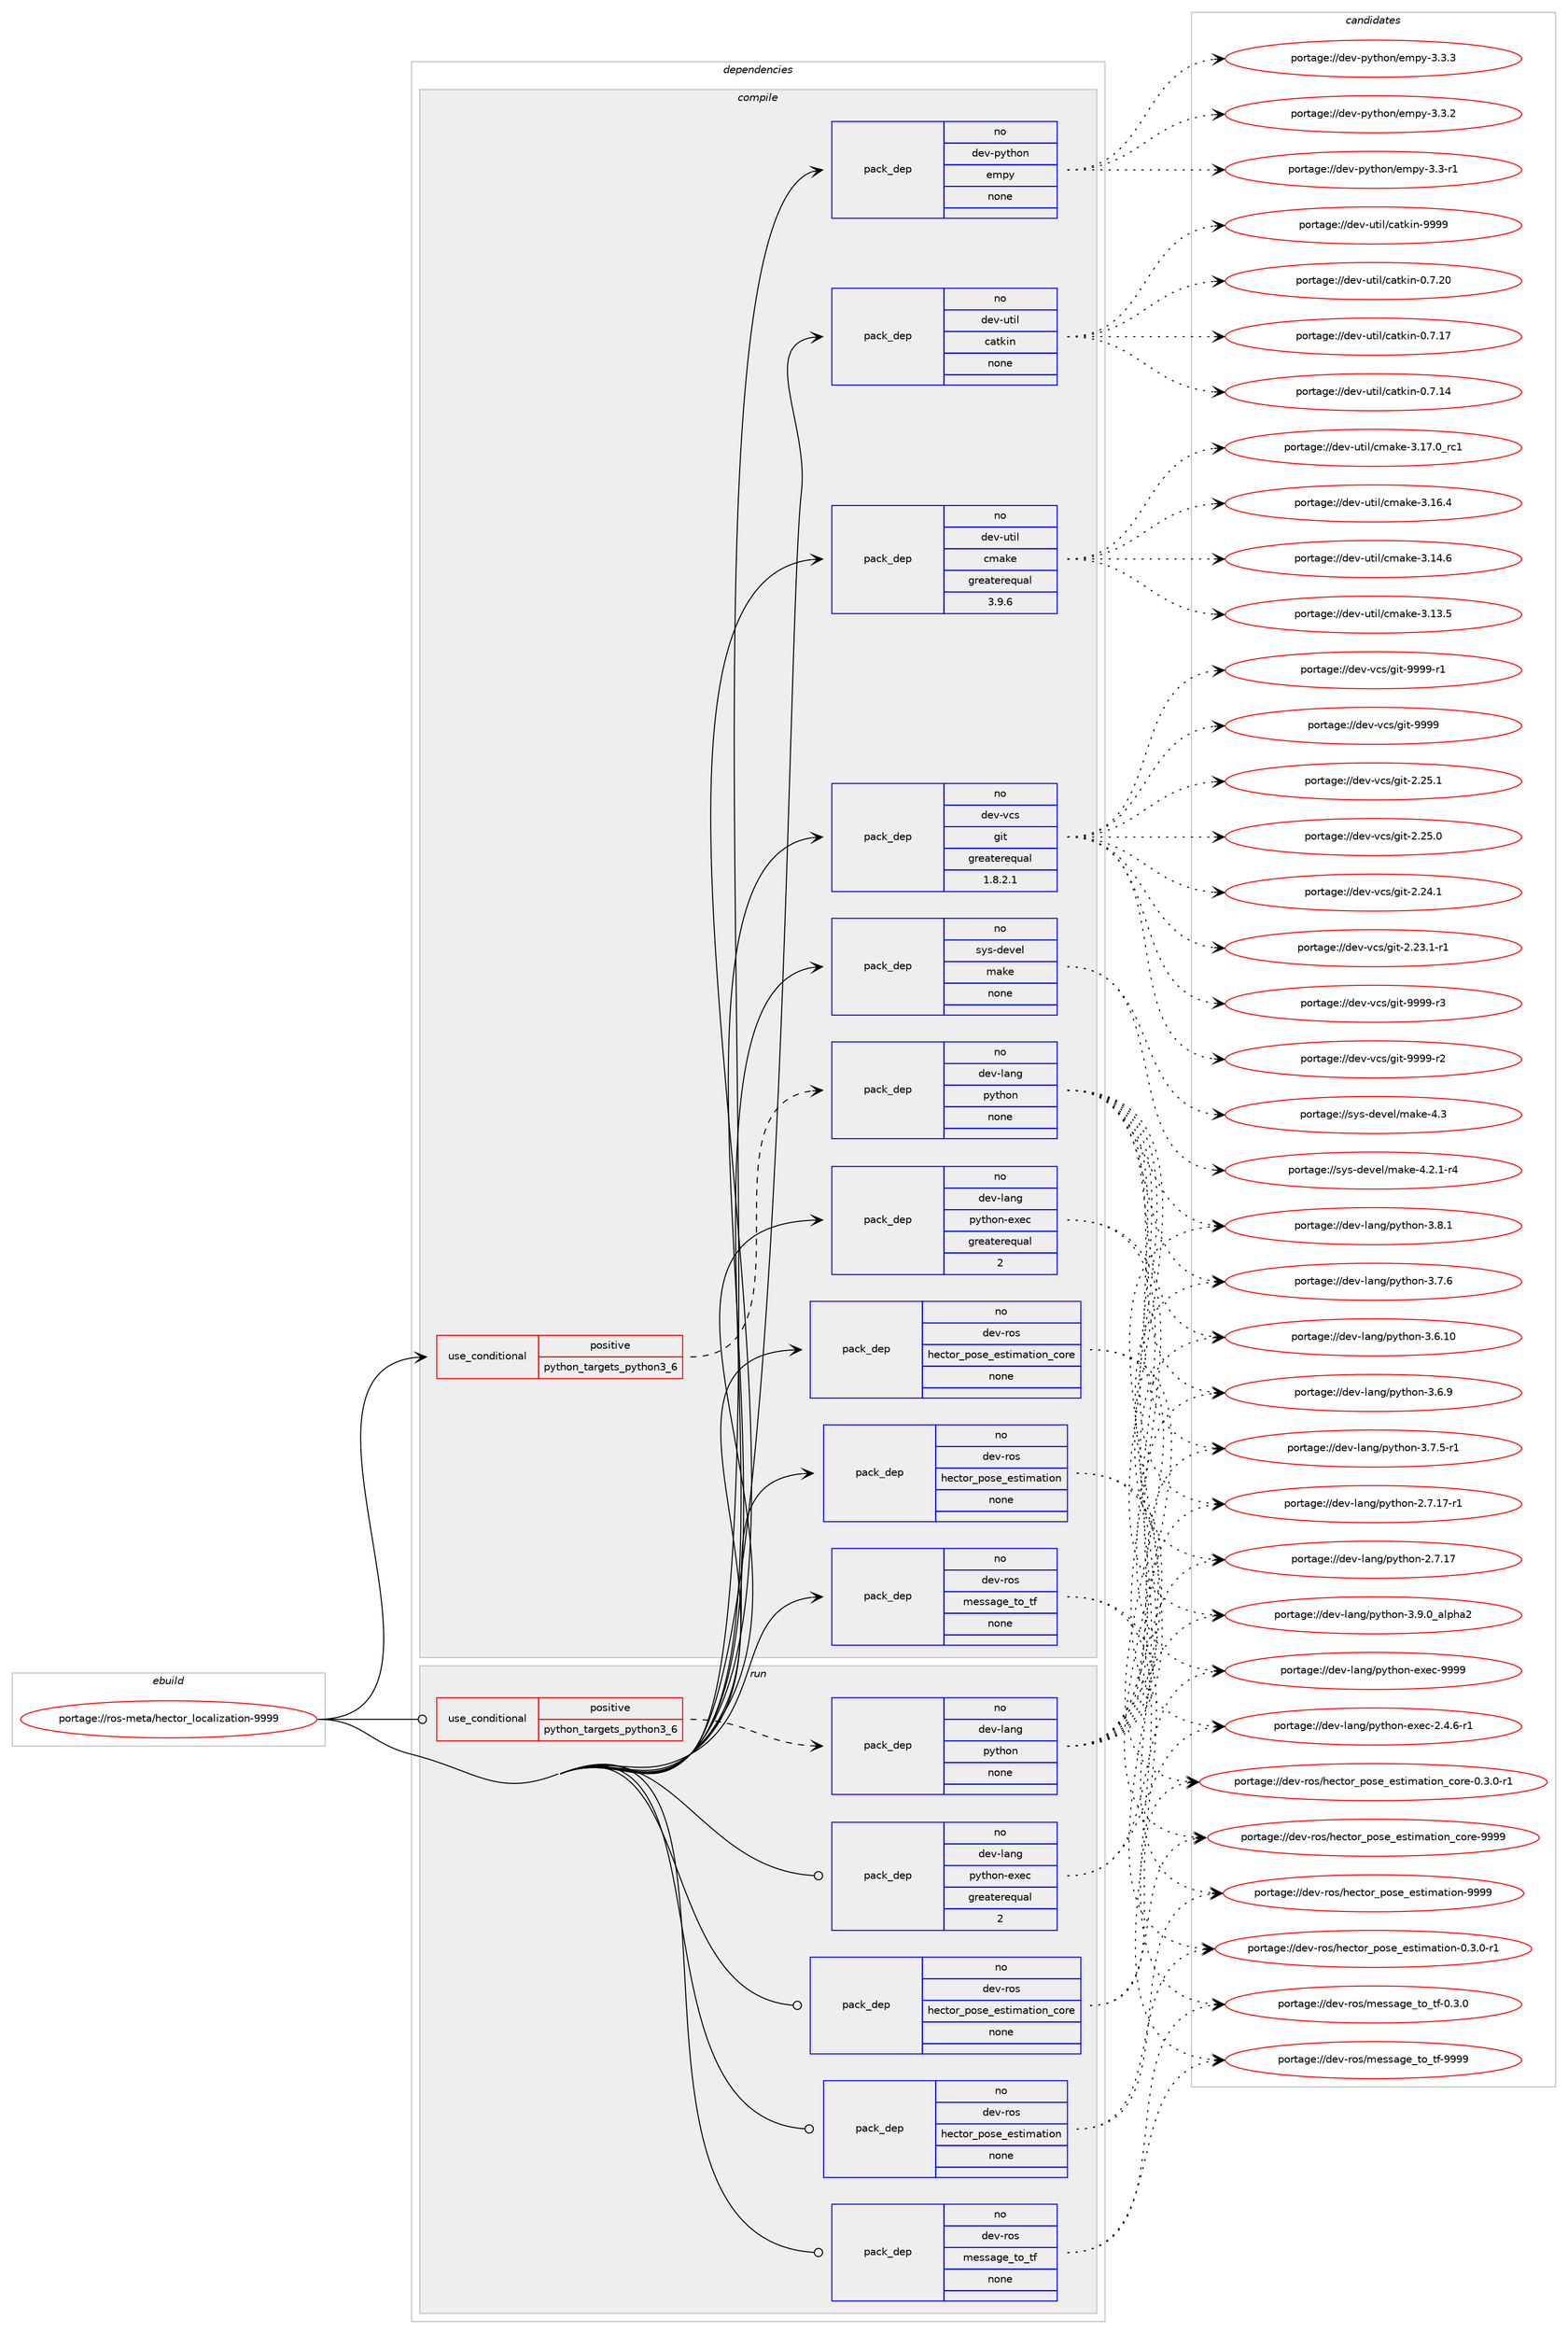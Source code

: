 digraph prolog {

# *************
# Graph options
# *************

newrank=true;
concentrate=true;
compound=true;
graph [rankdir=LR,fontname=Helvetica,fontsize=10,ranksep=1.5];#, ranksep=2.5, nodesep=0.2];
edge  [arrowhead=vee];
node  [fontname=Helvetica,fontsize=10];

# **********
# The ebuild
# **********

subgraph cluster_leftcol {
color=gray;
rank=same;
label=<<i>ebuild</i>>;
id [label="portage://ros-meta/hector_localization-9999", color=red, width=4, href="../ros-meta/hector_localization-9999.svg"];
}

# ****************
# The dependencies
# ****************

subgraph cluster_midcol {
color=gray;
label=<<i>dependencies</i>>;
subgraph cluster_compile {
fillcolor="#eeeeee";
style=filled;
label=<<i>compile</i>>;
subgraph cond13173 {
dependency66330 [label=<<TABLE BORDER="0" CELLBORDER="1" CELLSPACING="0" CELLPADDING="4"><TR><TD ROWSPAN="3" CELLPADDING="10">use_conditional</TD></TR><TR><TD>positive</TD></TR><TR><TD>python_targets_python3_6</TD></TR></TABLE>>, shape=none, color=red];
subgraph pack51811 {
dependency66331 [label=<<TABLE BORDER="0" CELLBORDER="1" CELLSPACING="0" CELLPADDING="4" WIDTH="220"><TR><TD ROWSPAN="6" CELLPADDING="30">pack_dep</TD></TR><TR><TD WIDTH="110">no</TD></TR><TR><TD>dev-lang</TD></TR><TR><TD>python</TD></TR><TR><TD>none</TD></TR><TR><TD></TD></TR></TABLE>>, shape=none, color=blue];
}
dependency66330:e -> dependency66331:w [weight=20,style="dashed",arrowhead="vee"];
}
id:e -> dependency66330:w [weight=20,style="solid",arrowhead="vee"];
subgraph pack51812 {
dependency66332 [label=<<TABLE BORDER="0" CELLBORDER="1" CELLSPACING="0" CELLPADDING="4" WIDTH="220"><TR><TD ROWSPAN="6" CELLPADDING="30">pack_dep</TD></TR><TR><TD WIDTH="110">no</TD></TR><TR><TD>dev-lang</TD></TR><TR><TD>python-exec</TD></TR><TR><TD>greaterequal</TD></TR><TR><TD>2</TD></TR></TABLE>>, shape=none, color=blue];
}
id:e -> dependency66332:w [weight=20,style="solid",arrowhead="vee"];
subgraph pack51813 {
dependency66333 [label=<<TABLE BORDER="0" CELLBORDER="1" CELLSPACING="0" CELLPADDING="4" WIDTH="220"><TR><TD ROWSPAN="6" CELLPADDING="30">pack_dep</TD></TR><TR><TD WIDTH="110">no</TD></TR><TR><TD>dev-python</TD></TR><TR><TD>empy</TD></TR><TR><TD>none</TD></TR><TR><TD></TD></TR></TABLE>>, shape=none, color=blue];
}
id:e -> dependency66333:w [weight=20,style="solid",arrowhead="vee"];
subgraph pack51814 {
dependency66334 [label=<<TABLE BORDER="0" CELLBORDER="1" CELLSPACING="0" CELLPADDING="4" WIDTH="220"><TR><TD ROWSPAN="6" CELLPADDING="30">pack_dep</TD></TR><TR><TD WIDTH="110">no</TD></TR><TR><TD>dev-ros</TD></TR><TR><TD>hector_pose_estimation</TD></TR><TR><TD>none</TD></TR><TR><TD></TD></TR></TABLE>>, shape=none, color=blue];
}
id:e -> dependency66334:w [weight=20,style="solid",arrowhead="vee"];
subgraph pack51815 {
dependency66335 [label=<<TABLE BORDER="0" CELLBORDER="1" CELLSPACING="0" CELLPADDING="4" WIDTH="220"><TR><TD ROWSPAN="6" CELLPADDING="30">pack_dep</TD></TR><TR><TD WIDTH="110">no</TD></TR><TR><TD>dev-ros</TD></TR><TR><TD>hector_pose_estimation_core</TD></TR><TR><TD>none</TD></TR><TR><TD></TD></TR></TABLE>>, shape=none, color=blue];
}
id:e -> dependency66335:w [weight=20,style="solid",arrowhead="vee"];
subgraph pack51816 {
dependency66336 [label=<<TABLE BORDER="0" CELLBORDER="1" CELLSPACING="0" CELLPADDING="4" WIDTH="220"><TR><TD ROWSPAN="6" CELLPADDING="30">pack_dep</TD></TR><TR><TD WIDTH="110">no</TD></TR><TR><TD>dev-ros</TD></TR><TR><TD>message_to_tf</TD></TR><TR><TD>none</TD></TR><TR><TD></TD></TR></TABLE>>, shape=none, color=blue];
}
id:e -> dependency66336:w [weight=20,style="solid",arrowhead="vee"];
subgraph pack51817 {
dependency66337 [label=<<TABLE BORDER="0" CELLBORDER="1" CELLSPACING="0" CELLPADDING="4" WIDTH="220"><TR><TD ROWSPAN="6" CELLPADDING="30">pack_dep</TD></TR><TR><TD WIDTH="110">no</TD></TR><TR><TD>dev-util</TD></TR><TR><TD>catkin</TD></TR><TR><TD>none</TD></TR><TR><TD></TD></TR></TABLE>>, shape=none, color=blue];
}
id:e -> dependency66337:w [weight=20,style="solid",arrowhead="vee"];
subgraph pack51818 {
dependency66338 [label=<<TABLE BORDER="0" CELLBORDER="1" CELLSPACING="0" CELLPADDING="4" WIDTH="220"><TR><TD ROWSPAN="6" CELLPADDING="30">pack_dep</TD></TR><TR><TD WIDTH="110">no</TD></TR><TR><TD>dev-util</TD></TR><TR><TD>cmake</TD></TR><TR><TD>greaterequal</TD></TR><TR><TD>3.9.6</TD></TR></TABLE>>, shape=none, color=blue];
}
id:e -> dependency66338:w [weight=20,style="solid",arrowhead="vee"];
subgraph pack51819 {
dependency66339 [label=<<TABLE BORDER="0" CELLBORDER="1" CELLSPACING="0" CELLPADDING="4" WIDTH="220"><TR><TD ROWSPAN="6" CELLPADDING="30">pack_dep</TD></TR><TR><TD WIDTH="110">no</TD></TR><TR><TD>dev-vcs</TD></TR><TR><TD>git</TD></TR><TR><TD>greaterequal</TD></TR><TR><TD>1.8.2.1</TD></TR></TABLE>>, shape=none, color=blue];
}
id:e -> dependency66339:w [weight=20,style="solid",arrowhead="vee"];
subgraph pack51820 {
dependency66340 [label=<<TABLE BORDER="0" CELLBORDER="1" CELLSPACING="0" CELLPADDING="4" WIDTH="220"><TR><TD ROWSPAN="6" CELLPADDING="30">pack_dep</TD></TR><TR><TD WIDTH="110">no</TD></TR><TR><TD>sys-devel</TD></TR><TR><TD>make</TD></TR><TR><TD>none</TD></TR><TR><TD></TD></TR></TABLE>>, shape=none, color=blue];
}
id:e -> dependency66340:w [weight=20,style="solid",arrowhead="vee"];
}
subgraph cluster_compileandrun {
fillcolor="#eeeeee";
style=filled;
label=<<i>compile and run</i>>;
}
subgraph cluster_run {
fillcolor="#eeeeee";
style=filled;
label=<<i>run</i>>;
subgraph cond13174 {
dependency66341 [label=<<TABLE BORDER="0" CELLBORDER="1" CELLSPACING="0" CELLPADDING="4"><TR><TD ROWSPAN="3" CELLPADDING="10">use_conditional</TD></TR><TR><TD>positive</TD></TR><TR><TD>python_targets_python3_6</TD></TR></TABLE>>, shape=none, color=red];
subgraph pack51821 {
dependency66342 [label=<<TABLE BORDER="0" CELLBORDER="1" CELLSPACING="0" CELLPADDING="4" WIDTH="220"><TR><TD ROWSPAN="6" CELLPADDING="30">pack_dep</TD></TR><TR><TD WIDTH="110">no</TD></TR><TR><TD>dev-lang</TD></TR><TR><TD>python</TD></TR><TR><TD>none</TD></TR><TR><TD></TD></TR></TABLE>>, shape=none, color=blue];
}
dependency66341:e -> dependency66342:w [weight=20,style="dashed",arrowhead="vee"];
}
id:e -> dependency66341:w [weight=20,style="solid",arrowhead="odot"];
subgraph pack51822 {
dependency66343 [label=<<TABLE BORDER="0" CELLBORDER="1" CELLSPACING="0" CELLPADDING="4" WIDTH="220"><TR><TD ROWSPAN="6" CELLPADDING="30">pack_dep</TD></TR><TR><TD WIDTH="110">no</TD></TR><TR><TD>dev-lang</TD></TR><TR><TD>python-exec</TD></TR><TR><TD>greaterequal</TD></TR><TR><TD>2</TD></TR></TABLE>>, shape=none, color=blue];
}
id:e -> dependency66343:w [weight=20,style="solid",arrowhead="odot"];
subgraph pack51823 {
dependency66344 [label=<<TABLE BORDER="0" CELLBORDER="1" CELLSPACING="0" CELLPADDING="4" WIDTH="220"><TR><TD ROWSPAN="6" CELLPADDING="30">pack_dep</TD></TR><TR><TD WIDTH="110">no</TD></TR><TR><TD>dev-ros</TD></TR><TR><TD>hector_pose_estimation</TD></TR><TR><TD>none</TD></TR><TR><TD></TD></TR></TABLE>>, shape=none, color=blue];
}
id:e -> dependency66344:w [weight=20,style="solid",arrowhead="odot"];
subgraph pack51824 {
dependency66345 [label=<<TABLE BORDER="0" CELLBORDER="1" CELLSPACING="0" CELLPADDING="4" WIDTH="220"><TR><TD ROWSPAN="6" CELLPADDING="30">pack_dep</TD></TR><TR><TD WIDTH="110">no</TD></TR><TR><TD>dev-ros</TD></TR><TR><TD>hector_pose_estimation_core</TD></TR><TR><TD>none</TD></TR><TR><TD></TD></TR></TABLE>>, shape=none, color=blue];
}
id:e -> dependency66345:w [weight=20,style="solid",arrowhead="odot"];
subgraph pack51825 {
dependency66346 [label=<<TABLE BORDER="0" CELLBORDER="1" CELLSPACING="0" CELLPADDING="4" WIDTH="220"><TR><TD ROWSPAN="6" CELLPADDING="30">pack_dep</TD></TR><TR><TD WIDTH="110">no</TD></TR><TR><TD>dev-ros</TD></TR><TR><TD>message_to_tf</TD></TR><TR><TD>none</TD></TR><TR><TD></TD></TR></TABLE>>, shape=none, color=blue];
}
id:e -> dependency66346:w [weight=20,style="solid",arrowhead="odot"];
}
}

# **************
# The candidates
# **************

subgraph cluster_choices {
rank=same;
color=gray;
label=<<i>candidates</i>>;

subgraph choice51811 {
color=black;
nodesep=1;
choice10010111845108971101034711212111610411111045514657464895971081121049750 [label="portage://dev-lang/python-3.9.0_alpha2", color=red, width=4,href="../dev-lang/python-3.9.0_alpha2.svg"];
choice100101118451089711010347112121116104111110455146564649 [label="portage://dev-lang/python-3.8.1", color=red, width=4,href="../dev-lang/python-3.8.1.svg"];
choice100101118451089711010347112121116104111110455146554654 [label="portage://dev-lang/python-3.7.6", color=red, width=4,href="../dev-lang/python-3.7.6.svg"];
choice1001011184510897110103471121211161041111104551465546534511449 [label="portage://dev-lang/python-3.7.5-r1", color=red, width=4,href="../dev-lang/python-3.7.5-r1.svg"];
choice100101118451089711010347112121116104111110455146544657 [label="portage://dev-lang/python-3.6.9", color=red, width=4,href="../dev-lang/python-3.6.9.svg"];
choice10010111845108971101034711212111610411111045514654464948 [label="portage://dev-lang/python-3.6.10", color=red, width=4,href="../dev-lang/python-3.6.10.svg"];
choice100101118451089711010347112121116104111110455046554649554511449 [label="portage://dev-lang/python-2.7.17-r1", color=red, width=4,href="../dev-lang/python-2.7.17-r1.svg"];
choice10010111845108971101034711212111610411111045504655464955 [label="portage://dev-lang/python-2.7.17", color=red, width=4,href="../dev-lang/python-2.7.17.svg"];
dependency66331:e -> choice10010111845108971101034711212111610411111045514657464895971081121049750:w [style=dotted,weight="100"];
dependency66331:e -> choice100101118451089711010347112121116104111110455146564649:w [style=dotted,weight="100"];
dependency66331:e -> choice100101118451089711010347112121116104111110455146554654:w [style=dotted,weight="100"];
dependency66331:e -> choice1001011184510897110103471121211161041111104551465546534511449:w [style=dotted,weight="100"];
dependency66331:e -> choice100101118451089711010347112121116104111110455146544657:w [style=dotted,weight="100"];
dependency66331:e -> choice10010111845108971101034711212111610411111045514654464948:w [style=dotted,weight="100"];
dependency66331:e -> choice100101118451089711010347112121116104111110455046554649554511449:w [style=dotted,weight="100"];
dependency66331:e -> choice10010111845108971101034711212111610411111045504655464955:w [style=dotted,weight="100"];
}
subgraph choice51812 {
color=black;
nodesep=1;
choice10010111845108971101034711212111610411111045101120101994557575757 [label="portage://dev-lang/python-exec-9999", color=red, width=4,href="../dev-lang/python-exec-9999.svg"];
choice10010111845108971101034711212111610411111045101120101994550465246544511449 [label="portage://dev-lang/python-exec-2.4.6-r1", color=red, width=4,href="../dev-lang/python-exec-2.4.6-r1.svg"];
dependency66332:e -> choice10010111845108971101034711212111610411111045101120101994557575757:w [style=dotted,weight="100"];
dependency66332:e -> choice10010111845108971101034711212111610411111045101120101994550465246544511449:w [style=dotted,weight="100"];
}
subgraph choice51813 {
color=black;
nodesep=1;
choice1001011184511212111610411111047101109112121455146514651 [label="portage://dev-python/empy-3.3.3", color=red, width=4,href="../dev-python/empy-3.3.3.svg"];
choice1001011184511212111610411111047101109112121455146514650 [label="portage://dev-python/empy-3.3.2", color=red, width=4,href="../dev-python/empy-3.3.2.svg"];
choice1001011184511212111610411111047101109112121455146514511449 [label="portage://dev-python/empy-3.3-r1", color=red, width=4,href="../dev-python/empy-3.3-r1.svg"];
dependency66333:e -> choice1001011184511212111610411111047101109112121455146514651:w [style=dotted,weight="100"];
dependency66333:e -> choice1001011184511212111610411111047101109112121455146514650:w [style=dotted,weight="100"];
dependency66333:e -> choice1001011184511212111610411111047101109112121455146514511449:w [style=dotted,weight="100"];
}
subgraph choice51814 {
color=black;
nodesep=1;
choice1001011184511411111547104101991161111149511211111510195101115116105109971161051111104557575757 [label="portage://dev-ros/hector_pose_estimation-9999", color=red, width=4,href="../dev-ros/hector_pose_estimation-9999.svg"];
choice1001011184511411111547104101991161111149511211111510195101115116105109971161051111104548465146484511449 [label="portage://dev-ros/hector_pose_estimation-0.3.0-r1", color=red, width=4,href="../dev-ros/hector_pose_estimation-0.3.0-r1.svg"];
dependency66334:e -> choice1001011184511411111547104101991161111149511211111510195101115116105109971161051111104557575757:w [style=dotted,weight="100"];
dependency66334:e -> choice1001011184511411111547104101991161111149511211111510195101115116105109971161051111104548465146484511449:w [style=dotted,weight="100"];
}
subgraph choice51815 {
color=black;
nodesep=1;
choice10010111845114111115471041019911611111495112111115101951011151161051099711610511111095991111141014557575757 [label="portage://dev-ros/hector_pose_estimation_core-9999", color=red, width=4,href="../dev-ros/hector_pose_estimation_core-9999.svg"];
choice10010111845114111115471041019911611111495112111115101951011151161051099711610511111095991111141014548465146484511449 [label="portage://dev-ros/hector_pose_estimation_core-0.3.0-r1", color=red, width=4,href="../dev-ros/hector_pose_estimation_core-0.3.0-r1.svg"];
dependency66335:e -> choice10010111845114111115471041019911611111495112111115101951011151161051099711610511111095991111141014557575757:w [style=dotted,weight="100"];
dependency66335:e -> choice10010111845114111115471041019911611111495112111115101951011151161051099711610511111095991111141014548465146484511449:w [style=dotted,weight="100"];
}
subgraph choice51816 {
color=black;
nodesep=1;
choice10010111845114111115471091011151159710310195116111951161024557575757 [label="portage://dev-ros/message_to_tf-9999", color=red, width=4,href="../dev-ros/message_to_tf-9999.svg"];
choice1001011184511411111547109101115115971031019511611195116102454846514648 [label="portage://dev-ros/message_to_tf-0.3.0", color=red, width=4,href="../dev-ros/message_to_tf-0.3.0.svg"];
dependency66336:e -> choice10010111845114111115471091011151159710310195116111951161024557575757:w [style=dotted,weight="100"];
dependency66336:e -> choice1001011184511411111547109101115115971031019511611195116102454846514648:w [style=dotted,weight="100"];
}
subgraph choice51817 {
color=black;
nodesep=1;
choice100101118451171161051084799971161071051104557575757 [label="portage://dev-util/catkin-9999", color=red, width=4,href="../dev-util/catkin-9999.svg"];
choice1001011184511711610510847999711610710511045484655465048 [label="portage://dev-util/catkin-0.7.20", color=red, width=4,href="../dev-util/catkin-0.7.20.svg"];
choice1001011184511711610510847999711610710511045484655464955 [label="portage://dev-util/catkin-0.7.17", color=red, width=4,href="../dev-util/catkin-0.7.17.svg"];
choice1001011184511711610510847999711610710511045484655464952 [label="portage://dev-util/catkin-0.7.14", color=red, width=4,href="../dev-util/catkin-0.7.14.svg"];
dependency66337:e -> choice100101118451171161051084799971161071051104557575757:w [style=dotted,weight="100"];
dependency66337:e -> choice1001011184511711610510847999711610710511045484655465048:w [style=dotted,weight="100"];
dependency66337:e -> choice1001011184511711610510847999711610710511045484655464955:w [style=dotted,weight="100"];
dependency66337:e -> choice1001011184511711610510847999711610710511045484655464952:w [style=dotted,weight="100"];
}
subgraph choice51818 {
color=black;
nodesep=1;
choice1001011184511711610510847991099710710145514649554648951149949 [label="portage://dev-util/cmake-3.17.0_rc1", color=red, width=4,href="../dev-util/cmake-3.17.0_rc1.svg"];
choice1001011184511711610510847991099710710145514649544652 [label="portage://dev-util/cmake-3.16.4", color=red, width=4,href="../dev-util/cmake-3.16.4.svg"];
choice1001011184511711610510847991099710710145514649524654 [label="portage://dev-util/cmake-3.14.6", color=red, width=4,href="../dev-util/cmake-3.14.6.svg"];
choice1001011184511711610510847991099710710145514649514653 [label="portage://dev-util/cmake-3.13.5", color=red, width=4,href="../dev-util/cmake-3.13.5.svg"];
dependency66338:e -> choice1001011184511711610510847991099710710145514649554648951149949:w [style=dotted,weight="100"];
dependency66338:e -> choice1001011184511711610510847991099710710145514649544652:w [style=dotted,weight="100"];
dependency66338:e -> choice1001011184511711610510847991099710710145514649524654:w [style=dotted,weight="100"];
dependency66338:e -> choice1001011184511711610510847991099710710145514649514653:w [style=dotted,weight="100"];
}
subgraph choice51819 {
color=black;
nodesep=1;
choice10010111845118991154710310511645575757574511451 [label="portage://dev-vcs/git-9999-r3", color=red, width=4,href="../dev-vcs/git-9999-r3.svg"];
choice10010111845118991154710310511645575757574511450 [label="portage://dev-vcs/git-9999-r2", color=red, width=4,href="../dev-vcs/git-9999-r2.svg"];
choice10010111845118991154710310511645575757574511449 [label="portage://dev-vcs/git-9999-r1", color=red, width=4,href="../dev-vcs/git-9999-r1.svg"];
choice1001011184511899115471031051164557575757 [label="portage://dev-vcs/git-9999", color=red, width=4,href="../dev-vcs/git-9999.svg"];
choice10010111845118991154710310511645504650534649 [label="portage://dev-vcs/git-2.25.1", color=red, width=4,href="../dev-vcs/git-2.25.1.svg"];
choice10010111845118991154710310511645504650534648 [label="portage://dev-vcs/git-2.25.0", color=red, width=4,href="../dev-vcs/git-2.25.0.svg"];
choice10010111845118991154710310511645504650524649 [label="portage://dev-vcs/git-2.24.1", color=red, width=4,href="../dev-vcs/git-2.24.1.svg"];
choice100101118451189911547103105116455046505146494511449 [label="portage://dev-vcs/git-2.23.1-r1", color=red, width=4,href="../dev-vcs/git-2.23.1-r1.svg"];
dependency66339:e -> choice10010111845118991154710310511645575757574511451:w [style=dotted,weight="100"];
dependency66339:e -> choice10010111845118991154710310511645575757574511450:w [style=dotted,weight="100"];
dependency66339:e -> choice10010111845118991154710310511645575757574511449:w [style=dotted,weight="100"];
dependency66339:e -> choice1001011184511899115471031051164557575757:w [style=dotted,weight="100"];
dependency66339:e -> choice10010111845118991154710310511645504650534649:w [style=dotted,weight="100"];
dependency66339:e -> choice10010111845118991154710310511645504650534648:w [style=dotted,weight="100"];
dependency66339:e -> choice10010111845118991154710310511645504650524649:w [style=dotted,weight="100"];
dependency66339:e -> choice100101118451189911547103105116455046505146494511449:w [style=dotted,weight="100"];
}
subgraph choice51820 {
color=black;
nodesep=1;
choice11512111545100101118101108471099710710145524651 [label="portage://sys-devel/make-4.3", color=red, width=4,href="../sys-devel/make-4.3.svg"];
choice1151211154510010111810110847109971071014552465046494511452 [label="portage://sys-devel/make-4.2.1-r4", color=red, width=4,href="../sys-devel/make-4.2.1-r4.svg"];
dependency66340:e -> choice11512111545100101118101108471099710710145524651:w [style=dotted,weight="100"];
dependency66340:e -> choice1151211154510010111810110847109971071014552465046494511452:w [style=dotted,weight="100"];
}
subgraph choice51821 {
color=black;
nodesep=1;
choice10010111845108971101034711212111610411111045514657464895971081121049750 [label="portage://dev-lang/python-3.9.0_alpha2", color=red, width=4,href="../dev-lang/python-3.9.0_alpha2.svg"];
choice100101118451089711010347112121116104111110455146564649 [label="portage://dev-lang/python-3.8.1", color=red, width=4,href="../dev-lang/python-3.8.1.svg"];
choice100101118451089711010347112121116104111110455146554654 [label="portage://dev-lang/python-3.7.6", color=red, width=4,href="../dev-lang/python-3.7.6.svg"];
choice1001011184510897110103471121211161041111104551465546534511449 [label="portage://dev-lang/python-3.7.5-r1", color=red, width=4,href="../dev-lang/python-3.7.5-r1.svg"];
choice100101118451089711010347112121116104111110455146544657 [label="portage://dev-lang/python-3.6.9", color=red, width=4,href="../dev-lang/python-3.6.9.svg"];
choice10010111845108971101034711212111610411111045514654464948 [label="portage://dev-lang/python-3.6.10", color=red, width=4,href="../dev-lang/python-3.6.10.svg"];
choice100101118451089711010347112121116104111110455046554649554511449 [label="portage://dev-lang/python-2.7.17-r1", color=red, width=4,href="../dev-lang/python-2.7.17-r1.svg"];
choice10010111845108971101034711212111610411111045504655464955 [label="portage://dev-lang/python-2.7.17", color=red, width=4,href="../dev-lang/python-2.7.17.svg"];
dependency66342:e -> choice10010111845108971101034711212111610411111045514657464895971081121049750:w [style=dotted,weight="100"];
dependency66342:e -> choice100101118451089711010347112121116104111110455146564649:w [style=dotted,weight="100"];
dependency66342:e -> choice100101118451089711010347112121116104111110455146554654:w [style=dotted,weight="100"];
dependency66342:e -> choice1001011184510897110103471121211161041111104551465546534511449:w [style=dotted,weight="100"];
dependency66342:e -> choice100101118451089711010347112121116104111110455146544657:w [style=dotted,weight="100"];
dependency66342:e -> choice10010111845108971101034711212111610411111045514654464948:w [style=dotted,weight="100"];
dependency66342:e -> choice100101118451089711010347112121116104111110455046554649554511449:w [style=dotted,weight="100"];
dependency66342:e -> choice10010111845108971101034711212111610411111045504655464955:w [style=dotted,weight="100"];
}
subgraph choice51822 {
color=black;
nodesep=1;
choice10010111845108971101034711212111610411111045101120101994557575757 [label="portage://dev-lang/python-exec-9999", color=red, width=4,href="../dev-lang/python-exec-9999.svg"];
choice10010111845108971101034711212111610411111045101120101994550465246544511449 [label="portage://dev-lang/python-exec-2.4.6-r1", color=red, width=4,href="../dev-lang/python-exec-2.4.6-r1.svg"];
dependency66343:e -> choice10010111845108971101034711212111610411111045101120101994557575757:w [style=dotted,weight="100"];
dependency66343:e -> choice10010111845108971101034711212111610411111045101120101994550465246544511449:w [style=dotted,weight="100"];
}
subgraph choice51823 {
color=black;
nodesep=1;
choice1001011184511411111547104101991161111149511211111510195101115116105109971161051111104557575757 [label="portage://dev-ros/hector_pose_estimation-9999", color=red, width=4,href="../dev-ros/hector_pose_estimation-9999.svg"];
choice1001011184511411111547104101991161111149511211111510195101115116105109971161051111104548465146484511449 [label="portage://dev-ros/hector_pose_estimation-0.3.0-r1", color=red, width=4,href="../dev-ros/hector_pose_estimation-0.3.0-r1.svg"];
dependency66344:e -> choice1001011184511411111547104101991161111149511211111510195101115116105109971161051111104557575757:w [style=dotted,weight="100"];
dependency66344:e -> choice1001011184511411111547104101991161111149511211111510195101115116105109971161051111104548465146484511449:w [style=dotted,weight="100"];
}
subgraph choice51824 {
color=black;
nodesep=1;
choice10010111845114111115471041019911611111495112111115101951011151161051099711610511111095991111141014557575757 [label="portage://dev-ros/hector_pose_estimation_core-9999", color=red, width=4,href="../dev-ros/hector_pose_estimation_core-9999.svg"];
choice10010111845114111115471041019911611111495112111115101951011151161051099711610511111095991111141014548465146484511449 [label="portage://dev-ros/hector_pose_estimation_core-0.3.0-r1", color=red, width=4,href="../dev-ros/hector_pose_estimation_core-0.3.0-r1.svg"];
dependency66345:e -> choice10010111845114111115471041019911611111495112111115101951011151161051099711610511111095991111141014557575757:w [style=dotted,weight="100"];
dependency66345:e -> choice10010111845114111115471041019911611111495112111115101951011151161051099711610511111095991111141014548465146484511449:w [style=dotted,weight="100"];
}
subgraph choice51825 {
color=black;
nodesep=1;
choice10010111845114111115471091011151159710310195116111951161024557575757 [label="portage://dev-ros/message_to_tf-9999", color=red, width=4,href="../dev-ros/message_to_tf-9999.svg"];
choice1001011184511411111547109101115115971031019511611195116102454846514648 [label="portage://dev-ros/message_to_tf-0.3.0", color=red, width=4,href="../dev-ros/message_to_tf-0.3.0.svg"];
dependency66346:e -> choice10010111845114111115471091011151159710310195116111951161024557575757:w [style=dotted,weight="100"];
dependency66346:e -> choice1001011184511411111547109101115115971031019511611195116102454846514648:w [style=dotted,weight="100"];
}
}

}
